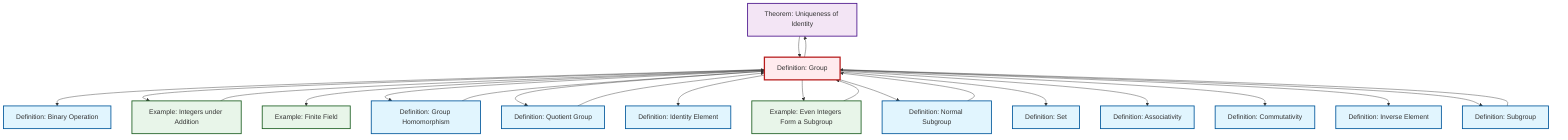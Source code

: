 graph TD
    classDef definition fill:#e1f5fe,stroke:#01579b,stroke-width:2px
    classDef theorem fill:#f3e5f5,stroke:#4a148c,stroke-width:2px
    classDef axiom fill:#fff3e0,stroke:#e65100,stroke-width:2px
    classDef example fill:#e8f5e9,stroke:#1b5e20,stroke-width:2px
    classDef current fill:#ffebee,stroke:#b71c1c,stroke-width:3px
    thm-unique-identity["Theorem: Uniqueness of Identity"]:::theorem
    def-set["Definition: Set"]:::definition
    def-normal-subgroup["Definition: Normal Subgroup"]:::definition
    def-commutativity["Definition: Commutativity"]:::definition
    def-quotient-group["Definition: Quotient Group"]:::definition
    def-group["Definition: Group"]:::definition
    ex-even-integers-subgroup["Example: Even Integers Form a Subgroup"]:::example
    def-subgroup["Definition: Subgroup"]:::definition
    def-associativity["Definition: Associativity"]:::definition
    def-binary-operation["Definition: Binary Operation"]:::definition
    def-homomorphism["Definition: Group Homomorphism"]:::definition
    ex-integers-addition["Example: Integers under Addition"]:::example
    def-inverse-element["Definition: Inverse Element"]:::definition
    ex-finite-field["Example: Finite Field"]:::example
    def-identity-element["Definition: Identity Element"]:::definition
    def-homomorphism --> def-group
    def-group --> def-binary-operation
    def-group --> ex-integers-addition
    def-group --> ex-finite-field
    def-group --> def-homomorphism
    ex-even-integers-subgroup --> def-group
    def-normal-subgroup --> def-group
    def-group --> def-quotient-group
    def-group --> def-identity-element
    def-group --> thm-unique-identity
    ex-integers-addition --> def-group
    def-group --> ex-even-integers-subgroup
    def-group --> def-normal-subgroup
    def-group --> def-set
    def-group --> def-associativity
    def-quotient-group --> def-group
    def-group --> def-commutativity
    def-subgroup --> def-group
    def-group --> def-inverse-element
    thm-unique-identity --> def-group
    def-group --> def-subgroup
    class def-group current